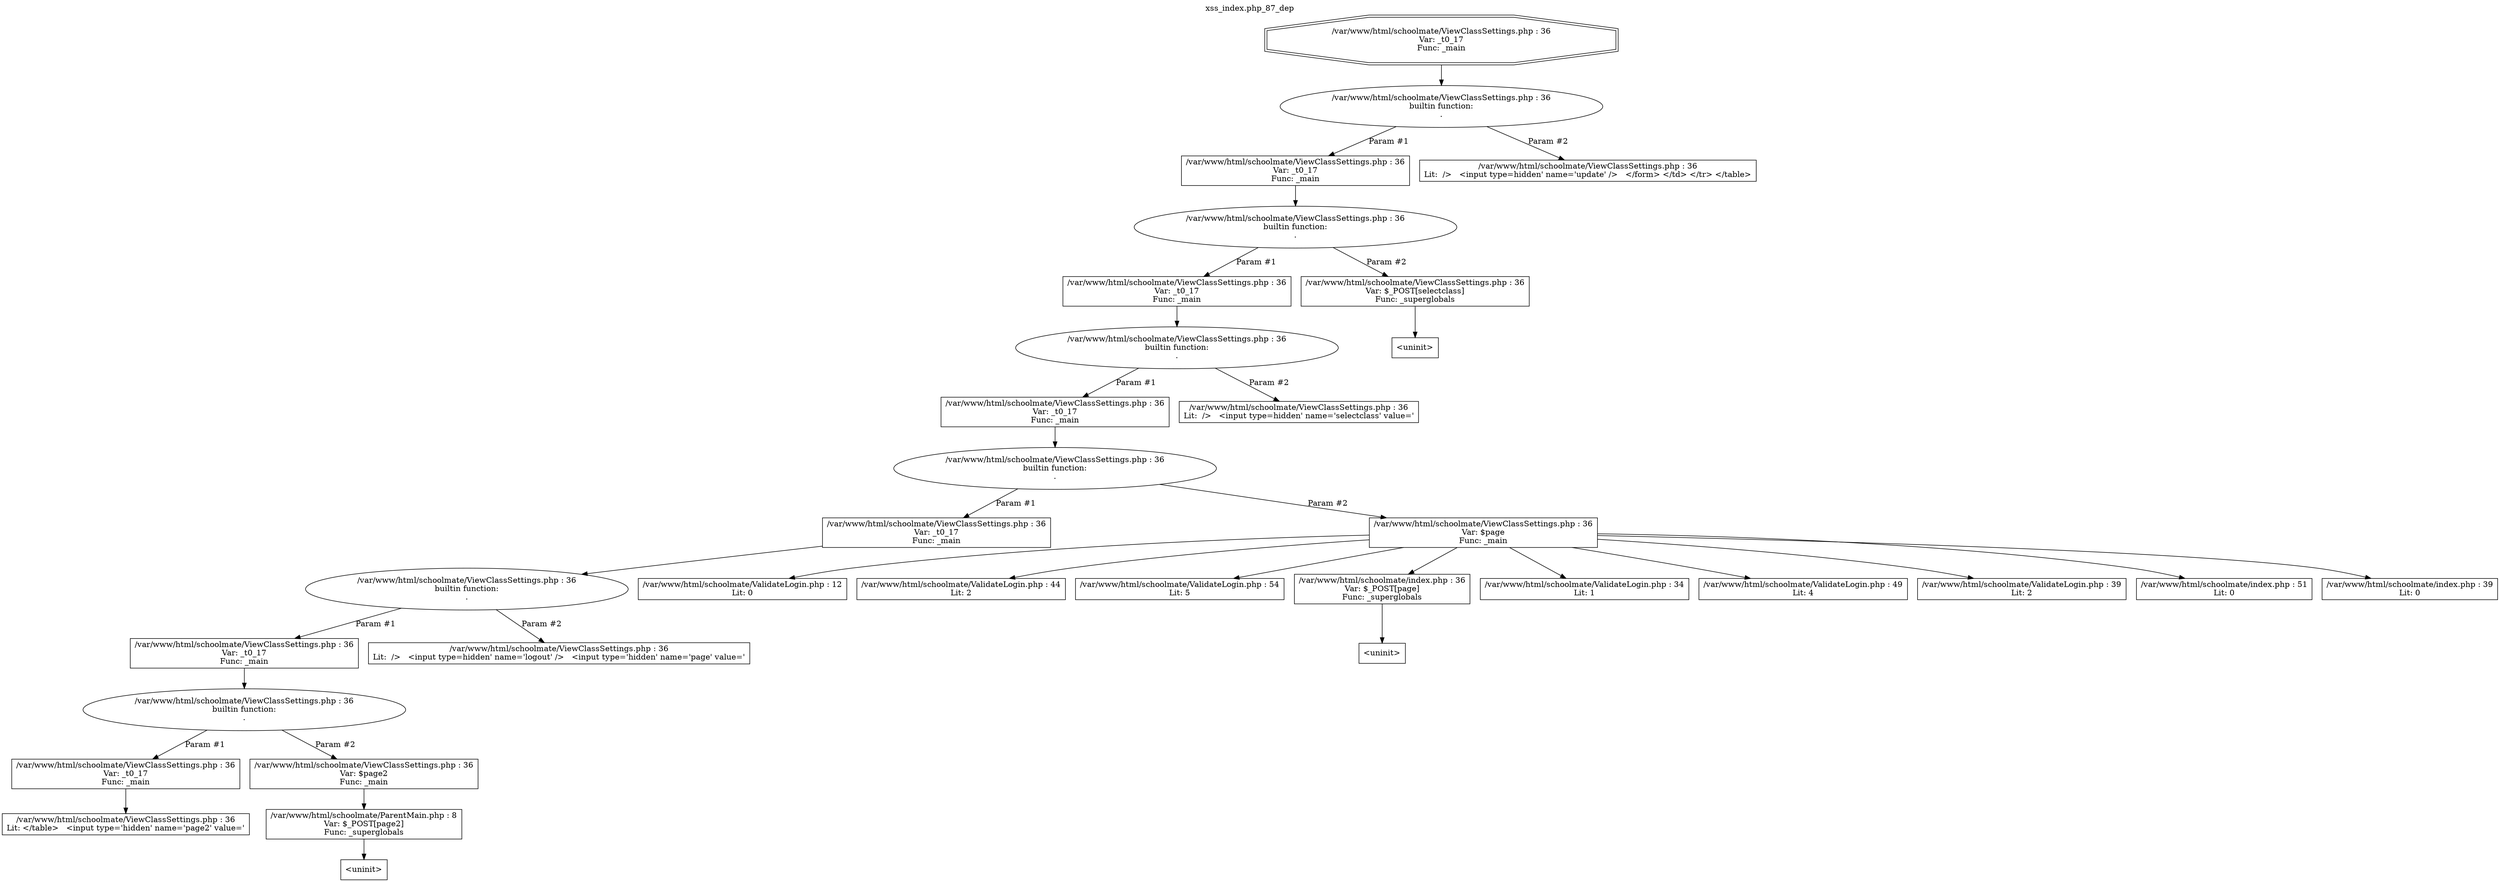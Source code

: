 digraph cfg {
  label="xss_index.php_87_dep";
  labelloc=t;
  n1 [shape=doubleoctagon, label="/var/www/html/schoolmate/ViewClassSettings.php : 36\nVar: _t0_17\nFunc: _main\n"];
  n2 [shape=ellipse, label="/var/www/html/schoolmate/ViewClassSettings.php : 36\nbuiltin function:\n.\n"];
  n3 [shape=box, label="/var/www/html/schoolmate/ViewClassSettings.php : 36\nVar: _t0_17\nFunc: _main\n"];
  n4 [shape=ellipse, label="/var/www/html/schoolmate/ViewClassSettings.php : 36\nbuiltin function:\n.\n"];
  n5 [shape=box, label="/var/www/html/schoolmate/ViewClassSettings.php : 36\nVar: _t0_17\nFunc: _main\n"];
  n6 [shape=ellipse, label="/var/www/html/schoolmate/ViewClassSettings.php : 36\nbuiltin function:\n.\n"];
  n7 [shape=box, label="/var/www/html/schoolmate/ViewClassSettings.php : 36\nVar: _t0_17\nFunc: _main\n"];
  n8 [shape=ellipse, label="/var/www/html/schoolmate/ViewClassSettings.php : 36\nbuiltin function:\n.\n"];
  n9 [shape=box, label="/var/www/html/schoolmate/ViewClassSettings.php : 36\nVar: _t0_17\nFunc: _main\n"];
  n10 [shape=ellipse, label="/var/www/html/schoolmate/ViewClassSettings.php : 36\nbuiltin function:\n.\n"];
  n11 [shape=box, label="/var/www/html/schoolmate/ViewClassSettings.php : 36\nVar: _t0_17\nFunc: _main\n"];
  n12 [shape=ellipse, label="/var/www/html/schoolmate/ViewClassSettings.php : 36\nbuiltin function:\n.\n"];
  n13 [shape=box, label="/var/www/html/schoolmate/ViewClassSettings.php : 36\nVar: _t0_17\nFunc: _main\n"];
  n14 [shape=box, label="/var/www/html/schoolmate/ViewClassSettings.php : 36\nLit: </table>   <input type='hidden' name='page2' value='\n"];
  n15 [shape=box, label="/var/www/html/schoolmate/ViewClassSettings.php : 36\nVar: $page2\nFunc: _main\n"];
  n16 [shape=box, label="/var/www/html/schoolmate/ParentMain.php : 8\nVar: $_POST[page2]\nFunc: _superglobals\n"];
  n17 [shape=box, label="<uninit>"];
  n18 [shape=box, label="/var/www/html/schoolmate/ViewClassSettings.php : 36\nLit:  />   <input type=hidden' name='logout' />   <input type='hidden' name='page' value='\n"];
  n19 [shape=box, label="/var/www/html/schoolmate/ViewClassSettings.php : 36\nVar: $page\nFunc: _main\n"];
  n20 [shape=box, label="/var/www/html/schoolmate/ValidateLogin.php : 12\nLit: 0\n"];
  n21 [shape=box, label="/var/www/html/schoolmate/ValidateLogin.php : 44\nLit: 2\n"];
  n22 [shape=box, label="/var/www/html/schoolmate/ValidateLogin.php : 54\nLit: 5\n"];
  n23 [shape=box, label="/var/www/html/schoolmate/index.php : 36\nVar: $_POST[page]\nFunc: _superglobals\n"];
  n24 [shape=box, label="<uninit>"];
  n25 [shape=box, label="/var/www/html/schoolmate/ValidateLogin.php : 34\nLit: 1\n"];
  n26 [shape=box, label="/var/www/html/schoolmate/ValidateLogin.php : 49\nLit: 4\n"];
  n27 [shape=box, label="/var/www/html/schoolmate/ValidateLogin.php : 39\nLit: 2\n"];
  n28 [shape=box, label="/var/www/html/schoolmate/index.php : 51\nLit: 0\n"];
  n29 [shape=box, label="/var/www/html/schoolmate/index.php : 39\nLit: 0\n"];
  n30 [shape=box, label="/var/www/html/schoolmate/ViewClassSettings.php : 36\nLit:  />   <input type=hidden' name='selectclass' value='\n"];
  n31 [shape=box, label="/var/www/html/schoolmate/ViewClassSettings.php : 36\nVar: $_POST[selectclass]\nFunc: _superglobals\n"];
  n32 [shape=box, label="<uninit>"];
  n33 [shape=box, label="/var/www/html/schoolmate/ViewClassSettings.php : 36\nLit:  />   <input type=hidden' name='update' />   </form> </td> </tr> </table>\n"];
  n1 -> n2;
  n3 -> n4;
  n5 -> n6;
  n7 -> n8;
  n9 -> n10;
  n11 -> n12;
  n13 -> n14;
  n12 -> n13[label="Param #1"];
  n12 -> n15[label="Param #2"];
  n16 -> n17;
  n15 -> n16;
  n10 -> n11[label="Param #1"];
  n10 -> n18[label="Param #2"];
  n8 -> n9[label="Param #1"];
  n8 -> n19[label="Param #2"];
  n19 -> n20;
  n19 -> n21;
  n19 -> n22;
  n19 -> n23;
  n19 -> n25;
  n19 -> n26;
  n19 -> n27;
  n19 -> n28;
  n19 -> n29;
  n23 -> n24;
  n6 -> n7[label="Param #1"];
  n6 -> n30[label="Param #2"];
  n4 -> n5[label="Param #1"];
  n4 -> n31[label="Param #2"];
  n31 -> n32;
  n2 -> n3[label="Param #1"];
  n2 -> n33[label="Param #2"];
}
